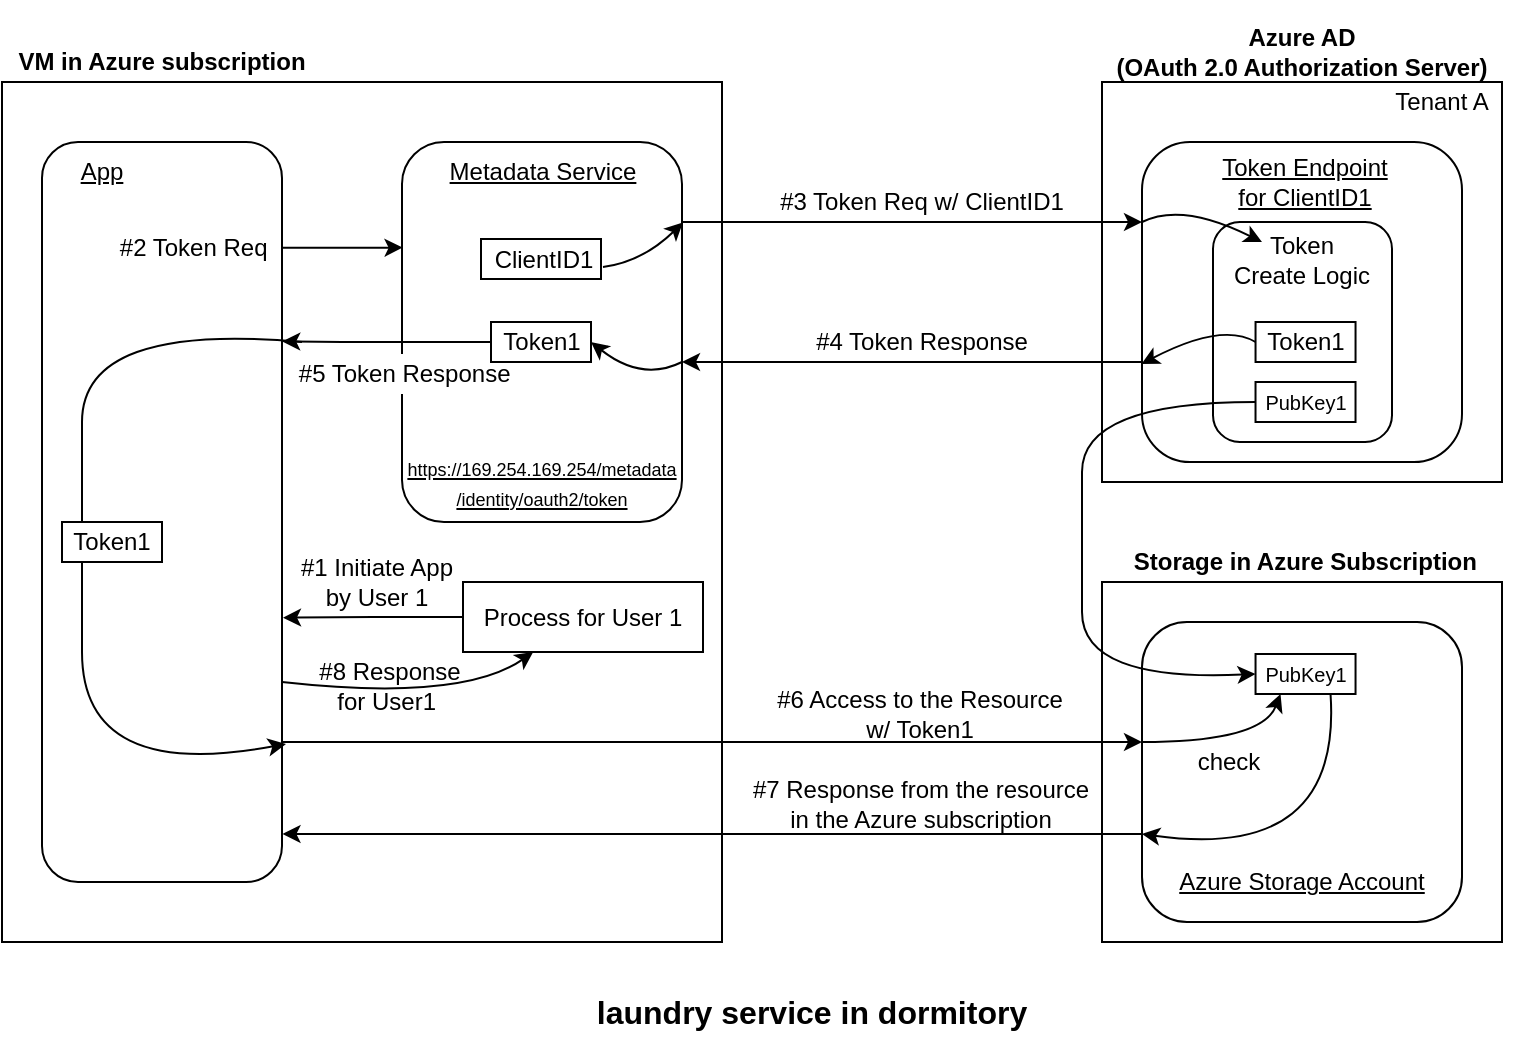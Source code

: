 <mxfile version="20.2.7" type="github">
  <diagram id="--nqma7Hxtt_wLqLNTel" name="Page-1">
    <mxGraphModel dx="1640" dy="922" grid="1" gridSize="10" guides="1" tooltips="1" connect="1" arrows="1" fold="1" page="1" pageScale="1" pageWidth="827" pageHeight="1169" math="0" shadow="0">
      <root>
        <mxCell id="0" />
        <mxCell id="1" parent="0" />
        <mxCell id="2p3ya99PdbGUZq53EWPI-1" value="" style="rounded=0;whiteSpace=wrap;html=1;" parent="1" vertex="1">
          <mxGeometry x="50" y="150" width="360" height="430" as="geometry" />
        </mxCell>
        <mxCell id="cbdDKb6Eu_nVLLMf66wY-12" style="edgeStyle=orthogonalEdgeStyle;rounded=0;orthogonalLoop=1;jettySize=auto;html=1;exitX=0.996;exitY=0.216;exitDx=0;exitDy=0;exitPerimeter=0;entryX=0.002;entryY=0.42;entryDx=0;entryDy=0;entryPerimeter=0;" parent="1" edge="1">
          <mxGeometry relative="1" as="geometry">
            <mxPoint x="189.52" y="232.92" as="sourcePoint" />
            <mxPoint x="250.28" y="232.8" as="targetPoint" />
            <Array as="points">
              <mxPoint x="240" y="233" />
              <mxPoint x="240" y="233" />
            </Array>
          </mxGeometry>
        </mxCell>
        <mxCell id="2p3ya99PdbGUZq53EWPI-2" value="" style="rounded=1;whiteSpace=wrap;html=1;" parent="1" vertex="1">
          <mxGeometry x="70" y="180" width="120" height="370" as="geometry" />
        </mxCell>
        <mxCell id="2p3ya99PdbGUZq53EWPI-3" value="App" style="text;html=1;strokeColor=none;fillColor=none;align=center;verticalAlign=middle;whiteSpace=wrap;rounded=0;fontStyle=4" parent="1" vertex="1">
          <mxGeometry x="80" y="185" width="40" height="20" as="geometry" />
        </mxCell>
        <mxCell id="2p3ya99PdbGUZq53EWPI-14" value="VM in Azure subscription" style="text;html=1;strokeColor=none;fillColor=none;align=center;verticalAlign=middle;whiteSpace=wrap;rounded=0;fontStyle=1" parent="1" vertex="1">
          <mxGeometry x="50" y="130" width="160" height="20" as="geometry" />
        </mxCell>
        <mxCell id="2p3ya99PdbGUZq53EWPI-17" value="" style="rounded=0;whiteSpace=wrap;html=1;" parent="1" vertex="1">
          <mxGeometry x="600" y="150" width="200" height="200" as="geometry" />
        </mxCell>
        <mxCell id="2p3ya99PdbGUZq53EWPI-18" value="Azure AD &lt;br&gt;(OAuth 2.0 Authorization Server)" style="text;html=1;strokeColor=none;fillColor=none;align=center;verticalAlign=middle;whiteSpace=wrap;rounded=0;fontStyle=1" parent="1" vertex="1">
          <mxGeometry x="600" y="120" width="200" height="30" as="geometry" />
        </mxCell>
        <mxCell id="2p3ya99PdbGUZq53EWPI-30" style="edgeStyle=orthogonalEdgeStyle;rounded=0;orthogonalLoop=1;jettySize=auto;html=1;exitX=0;exitY=0.75;exitDx=0;exitDy=0;" parent="1" source="2p3ya99PdbGUZq53EWPI-19" edge="1">
          <mxGeometry relative="1" as="geometry">
            <Array as="points">
              <mxPoint x="620" y="290" />
            </Array>
            <mxPoint x="390" y="290" as="targetPoint" />
          </mxGeometry>
        </mxCell>
        <mxCell id="2p3ya99PdbGUZq53EWPI-19" value="" style="rounded=1;whiteSpace=wrap;html=1;" parent="1" vertex="1">
          <mxGeometry x="620" y="180" width="160" height="160" as="geometry" />
        </mxCell>
        <mxCell id="2p3ya99PdbGUZq53EWPI-23" value="Token Endpoint &lt;br&gt;for ClientID1" style="text;html=1;strokeColor=none;fillColor=none;align=center;verticalAlign=middle;whiteSpace=wrap;rounded=0;fontStyle=4" parent="1" vertex="1">
          <mxGeometry x="641.26" y="185" width="121" height="30" as="geometry" />
        </mxCell>
        <mxCell id="2p3ya99PdbGUZq53EWPI-27" value="#4 Token Response" style="text;html=1;strokeColor=none;fillColor=none;align=center;verticalAlign=middle;whiteSpace=wrap;rounded=0;" parent="1" vertex="1">
          <mxGeometry x="430" y="270" width="160" height="20" as="geometry" />
        </mxCell>
        <mxCell id="2p3ya99PdbGUZq53EWPI-25" value="#3 Token Req w/ ClientID1" style="text;html=1;strokeColor=none;fillColor=none;align=center;verticalAlign=middle;whiteSpace=wrap;rounded=0;" parent="1" vertex="1">
          <mxGeometry x="430" y="200" width="160" height="20" as="geometry" />
        </mxCell>
        <mxCell id="2p3ya99PdbGUZq53EWPI-29" value="" style="endArrow=classic;html=1;rounded=0;entryX=0;entryY=0.25;entryDx=0;entryDy=0;" parent="1" target="2p3ya99PdbGUZq53EWPI-19" edge="1">
          <mxGeometry width="50" height="50" relative="1" as="geometry">
            <mxPoint x="390" y="220" as="sourcePoint" />
            <mxPoint x="520" y="330" as="targetPoint" />
          </mxGeometry>
        </mxCell>
        <mxCell id="2p3ya99PdbGUZq53EWPI-33" value="" style="rounded=0;whiteSpace=wrap;html=1;" parent="1" vertex="1">
          <mxGeometry x="600" y="400" width="200" height="180" as="geometry" />
        </mxCell>
        <mxCell id="2p3ya99PdbGUZq53EWPI-34" value="&amp;nbsp;Storage in Azure Subscription" style="text;html=1;strokeColor=none;fillColor=none;align=center;verticalAlign=middle;whiteSpace=wrap;rounded=0;fontStyle=1" parent="1" vertex="1">
          <mxGeometry x="605" y="380" width="190" height="20" as="geometry" />
        </mxCell>
        <mxCell id="2p3ya99PdbGUZq53EWPI-37" value="#6 Access to the Resource&lt;br&gt;w/ Token1" style="text;html=1;strokeColor=none;fillColor=none;align=center;verticalAlign=middle;whiteSpace=wrap;rounded=0;" parent="1" vertex="1">
          <mxGeometry x="429.01" y="451" width="160" height="30" as="geometry" />
        </mxCell>
        <mxCell id="2p3ya99PdbGUZq53EWPI-42" value="Tenant A" style="text;html=1;strokeColor=none;fillColor=none;align=center;verticalAlign=middle;whiteSpace=wrap;rounded=0;" parent="1" vertex="1">
          <mxGeometry x="740" y="150" width="60" height="20" as="geometry" />
        </mxCell>
        <mxCell id="2p3ya99PdbGUZq53EWPI-55" value="#7 Response from the resource in the Azure subscription" style="text;html=1;strokeColor=none;fillColor=none;align=center;verticalAlign=middle;whiteSpace=wrap;rounded=0;" parent="1" vertex="1">
          <mxGeometry x="419.51" y="496" width="179.01" height="30" as="geometry" />
        </mxCell>
        <mxCell id="2p3ya99PdbGUZq53EWPI-70" value="" style="curved=1;endArrow=classic;html=1;rounded=0;" parent="1" edge="1">
          <mxGeometry width="50" height="50" relative="1" as="geometry">
            <mxPoint x="200" y="280" as="sourcePoint" />
            <mxPoint x="192" y="481" as="targetPoint" />
            <Array as="points">
              <mxPoint x="90" y="270" />
              <mxPoint x="90" y="370" />
              <mxPoint x="90" y="500" />
            </Array>
          </mxGeometry>
        </mxCell>
        <mxCell id="2p3ya99PdbGUZq53EWPI-73" value="" style="rounded=1;whiteSpace=wrap;html=1;" parent="1" vertex="1">
          <mxGeometry x="620" y="420" width="160" height="150" as="geometry" />
        </mxCell>
        <mxCell id="2p3ya99PdbGUZq53EWPI-74" value="Azure Storage Account" style="text;html=1;strokeColor=none;fillColor=none;align=center;verticalAlign=middle;whiteSpace=wrap;rounded=0;fontStyle=4" parent="1" vertex="1">
          <mxGeometry x="620" y="540" width="160" height="20" as="geometry" />
        </mxCell>
        <mxCell id="2p3ya99PdbGUZq53EWPI-62" style="edgeStyle=orthogonalEdgeStyle;rounded=0;orthogonalLoop=1;jettySize=auto;html=1;endArrow=classic;endFill=1;" parent="1" edge="1">
          <mxGeometry relative="1" as="geometry">
            <mxPoint x="190" y="480" as="sourcePoint" />
            <mxPoint x="620" y="480" as="targetPoint" />
          </mxGeometry>
        </mxCell>
        <mxCell id="2p3ya99PdbGUZq53EWPI-79" value="" style="rounded=1;whiteSpace=wrap;html=1;" parent="1" vertex="1">
          <mxGeometry x="655.5" y="220" width="89.5" height="110" as="geometry" />
        </mxCell>
        <mxCell id="2p3ya99PdbGUZq53EWPI-80" value="Token&lt;br&gt;Create Logic" style="text;html=1;strokeColor=none;fillColor=none;align=center;verticalAlign=middle;whiteSpace=wrap;rounded=0;" parent="1" vertex="1">
          <mxGeometry x="657" y="221" width="85.99" height="35" as="geometry" />
        </mxCell>
        <mxCell id="2p3ya99PdbGUZq53EWPI-38" value="" style="rounded=0;whiteSpace=wrap;html=1;" parent="1" vertex="1">
          <mxGeometry x="676.77" y="270" width="50" height="20" as="geometry" />
        </mxCell>
        <mxCell id="2p3ya99PdbGUZq53EWPI-39" value="Token1" style="text;html=1;strokeColor=none;fillColor=none;align=center;verticalAlign=middle;whiteSpace=wrap;rounded=0;" parent="1" vertex="1">
          <mxGeometry x="676.77" y="270" width="50" height="20" as="geometry" />
        </mxCell>
        <mxCell id="2p3ya99PdbGUZq53EWPI-84" value="" style="curved=1;endArrow=classic;html=1;rounded=0;exitX=0;exitY=0.5;exitDx=0;exitDy=0;entryX=-0.002;entryY=0.694;entryDx=0;entryDy=0;entryPerimeter=0;" parent="1" source="2p3ya99PdbGUZq53EWPI-39" target="2p3ya99PdbGUZq53EWPI-19" edge="1">
          <mxGeometry width="50" height="50" relative="1" as="geometry">
            <mxPoint x="660" y="334" as="sourcePoint" />
            <mxPoint x="802" y="339" as="targetPoint" />
            <Array as="points">
              <mxPoint x="660" y="270" />
            </Array>
          </mxGeometry>
        </mxCell>
        <mxCell id="2p3ya99PdbGUZq53EWPI-86" value="" style="curved=1;endArrow=classic;html=1;rounded=0;exitX=0.75;exitY=0;exitDx=0;exitDy=0;" parent="1" edge="1">
          <mxGeometry width="50" height="50" relative="1" as="geometry">
            <mxPoint x="620" y="220" as="sourcePoint" />
            <mxPoint x="680" y="230" as="targetPoint" />
            <Array as="points">
              <mxPoint x="640" y="210" />
            </Array>
          </mxGeometry>
        </mxCell>
        <mxCell id="cbdDKb6Eu_nVLLMf66wY-11" style="edgeStyle=orthogonalEdgeStyle;rounded=0;orthogonalLoop=1;jettySize=auto;html=1;exitX=0;exitY=0.5;exitDx=0;exitDy=0;entryX=1;entryY=0.686;entryDx=0;entryDy=0;entryPerimeter=0;" parent="1" source="2p3ya99PdbGUZq53EWPI-88" edge="1">
          <mxGeometry relative="1" as="geometry">
            <mxPoint x="190.5" y="417.82" as="targetPoint" />
          </mxGeometry>
        </mxCell>
        <mxCell id="2p3ya99PdbGUZq53EWPI-88" value="" style="rounded=0;whiteSpace=wrap;html=1;" parent="1" vertex="1">
          <mxGeometry x="280.5" y="400" width="120" height="35" as="geometry" />
        </mxCell>
        <mxCell id="2p3ya99PdbGUZq53EWPI-89" value="Process for User 1" style="text;html=1;strokeColor=none;fillColor=none;align=center;verticalAlign=middle;whiteSpace=wrap;rounded=0;" parent="1" vertex="1">
          <mxGeometry x="287" y="407.5" width="107" height="20" as="geometry" />
        </mxCell>
        <mxCell id="2p3ya99PdbGUZq53EWPI-96" value="#1 Initiate App &lt;br&gt;by User 1" style="text;html=1;strokeColor=none;fillColor=none;align=center;verticalAlign=middle;whiteSpace=wrap;rounded=0;" parent="1" vertex="1">
          <mxGeometry x="185" y="380" width="105" height="40" as="geometry" />
        </mxCell>
        <mxCell id="2p3ya99PdbGUZq53EWPI-97" value="#8 Response for User1&amp;nbsp;" style="text;html=1;strokeColor=none;fillColor=none;align=center;verticalAlign=middle;whiteSpace=wrap;rounded=0;" parent="1" vertex="1">
          <mxGeometry x="199.5" y="432" width="87.5" height="40" as="geometry" />
        </mxCell>
        <mxCell id="2p3ya99PdbGUZq53EWPI-101" value="" style="curved=1;endArrow=classic;html=1;rounded=0;" parent="1" target="2p3ya99PdbGUZq53EWPI-88" edge="1">
          <mxGeometry width="50" height="50" relative="1" as="geometry">
            <mxPoint x="190" y="450" as="sourcePoint" />
            <mxPoint x="335" y="436" as="targetPoint" />
            <Array as="points">
              <mxPoint x="280" y="460" />
            </Array>
          </mxGeometry>
        </mxCell>
        <mxCell id="2p3ya99PdbGUZq53EWPI-104" value="&lt;font style=&quot;&quot;&gt;&lt;span style=&quot;font-size: 16px;&quot;&gt;laundry service in dormitory&lt;br&gt;&lt;/span&gt;&lt;/font&gt;" style="text;html=1;strokeColor=none;fillColor=none;align=center;verticalAlign=middle;whiteSpace=wrap;rounded=0;fontStyle=1;strokeWidth=1;" parent="1" vertex="1">
          <mxGeometry x="280" y="600" width="350" height="30" as="geometry" />
        </mxCell>
        <mxCell id="rZW8x_b_ALL_j7njvFHM-3" value="" style="rounded=0;whiteSpace=wrap;html=1;" parent="1" vertex="1">
          <mxGeometry x="676.76" y="300" width="50" height="20" as="geometry" />
        </mxCell>
        <mxCell id="rZW8x_b_ALL_j7njvFHM-4" value="&lt;font style=&quot;font-size: 10px;&quot;&gt;PubKey1&lt;/font&gt;" style="text;html=1;strokeColor=none;fillColor=none;align=center;verticalAlign=middle;whiteSpace=wrap;rounded=0;" parent="1" vertex="1">
          <mxGeometry x="676.76" y="300" width="50" height="20" as="geometry" />
        </mxCell>
        <mxCell id="rZW8x_b_ALL_j7njvFHM-5" value="" style="rounded=0;whiteSpace=wrap;html=1;" parent="1" vertex="1">
          <mxGeometry x="676.77" y="436" width="50" height="20" as="geometry" />
        </mxCell>
        <mxCell id="rZW8x_b_ALL_j7njvFHM-6" value="&lt;font style=&quot;font-size: 10px;&quot;&gt;PubKey1&lt;/font&gt;" style="text;html=1;strokeColor=none;fillColor=none;align=center;verticalAlign=middle;whiteSpace=wrap;rounded=0;" parent="1" vertex="1">
          <mxGeometry x="676.77" y="436" width="50" height="20" as="geometry" />
        </mxCell>
        <mxCell id="rZW8x_b_ALL_j7njvFHM-7" value="" style="curved=1;endArrow=classic;html=1;rounded=0;exitX=0;exitY=0.5;exitDx=0;exitDy=0;entryX=0;entryY=0.5;entryDx=0;entryDy=0;" parent="1" source="rZW8x_b_ALL_j7njvFHM-4" target="rZW8x_b_ALL_j7njvFHM-6" edge="1">
          <mxGeometry width="50" height="50" relative="1" as="geometry">
            <mxPoint x="703.49" y="325" as="sourcePoint" />
            <mxPoint x="520" y="360" as="targetPoint" />
            <Array as="points">
              <mxPoint x="590" y="310" />
              <mxPoint x="590" y="380" />
              <mxPoint x="590" y="450" />
            </Array>
          </mxGeometry>
        </mxCell>
        <mxCell id="rZW8x_b_ALL_j7njvFHM-10" value="" style="curved=1;endArrow=classic;html=1;rounded=0;entryX=0.25;entryY=1;entryDx=0;entryDy=0;" parent="1" target="rZW8x_b_ALL_j7njvFHM-6" edge="1">
          <mxGeometry width="50" height="50" relative="1" as="geometry">
            <mxPoint x="620" y="480" as="sourcePoint" />
            <mxPoint x="650" y="489" as="targetPoint" />
            <Array as="points">
              <mxPoint x="680" y="480" />
            </Array>
          </mxGeometry>
        </mxCell>
        <mxCell id="rZW8x_b_ALL_j7njvFHM-13" value="" style="curved=1;endArrow=classic;html=1;rounded=0;exitX=0.75;exitY=1;exitDx=0;exitDy=0;" parent="1" source="rZW8x_b_ALL_j7njvFHM-6" edge="1">
          <mxGeometry width="50" height="50" relative="1" as="geometry">
            <mxPoint x="664" y="456" as="sourcePoint" />
            <mxPoint x="620" y="526" as="targetPoint" />
            <Array as="points">
              <mxPoint x="720" y="540" />
            </Array>
          </mxGeometry>
        </mxCell>
        <mxCell id="rZW8x_b_ALL_j7njvFHM-14" value="check" style="text;html=1;strokeColor=none;fillColor=none;align=center;verticalAlign=middle;whiteSpace=wrap;rounded=0;" parent="1" vertex="1">
          <mxGeometry x="636.75" y="478.5" width="52.5" height="23" as="geometry" />
        </mxCell>
        <mxCell id="cbdDKb6Eu_nVLLMf66wY-2" value="" style="rounded=1;whiteSpace=wrap;html=1;" parent="1" vertex="1">
          <mxGeometry x="250" y="180" width="140" height="190" as="geometry" />
        </mxCell>
        <mxCell id="cbdDKb6Eu_nVLLMf66wY-3" value="Metadata Service" style="text;html=1;strokeColor=none;fillColor=none;align=center;verticalAlign=middle;whiteSpace=wrap;rounded=0;fontStyle=4" parent="1" vertex="1">
          <mxGeometry x="267.5" y="185" width="105" height="20" as="geometry" />
        </mxCell>
        <mxCell id="cbdDKb6Eu_nVLLMf66wY-4" value="&lt;font style=&quot;font-size: 9px;&quot;&gt;https://169.254.169.254/metadata&lt;br&gt;/identity/oauth2/token&lt;/font&gt;" style="text;html=1;strokeColor=none;fillColor=none;align=center;verticalAlign=middle;whiteSpace=wrap;rounded=0;fontStyle=4" parent="1" vertex="1">
          <mxGeometry x="249.5" y="330" width="140" height="40" as="geometry" />
        </mxCell>
        <mxCell id="cbdDKb6Eu_nVLLMf66wY-5" value="" style="endArrow=classic;html=1;rounded=0;" parent="1" edge="1">
          <mxGeometry width="50" height="50" relative="1" as="geometry">
            <mxPoint x="620" y="526" as="sourcePoint" />
            <mxPoint x="190.25" y="526" as="targetPoint" />
          </mxGeometry>
        </mxCell>
        <mxCell id="2p3ya99PdbGUZq53EWPI-50" value="" style="rounded=0;whiteSpace=wrap;html=1;" parent="1" vertex="1">
          <mxGeometry x="289.5" y="228.5" width="60" height="20" as="geometry" />
        </mxCell>
        <mxCell id="2p3ya99PdbGUZq53EWPI-51" value="ClientID1" style="text;html=1;strokeColor=none;fillColor=none;align=center;verticalAlign=middle;whiteSpace=wrap;rounded=0;" parent="1" vertex="1">
          <mxGeometry x="290.5" y="228.5" width="60" height="20" as="geometry" />
        </mxCell>
        <mxCell id="cbdDKb6Eu_nVLLMf66wY-14" style="edgeStyle=orthogonalEdgeStyle;rounded=0;orthogonalLoop=1;jettySize=auto;html=1;exitX=0;exitY=0.75;exitDx=0;exitDy=0;entryX=1.001;entryY=0.283;entryDx=0;entryDy=0;entryPerimeter=0;" parent="1" edge="1">
          <mxGeometry relative="1" as="geometry">
            <mxPoint x="294.5" y="280" as="sourcePoint" />
            <mxPoint x="190.12" y="279.71" as="targetPoint" />
            <Array as="points">
              <mxPoint x="220" y="280" />
              <mxPoint x="220" y="280" />
            </Array>
          </mxGeometry>
        </mxCell>
        <mxCell id="2p3ya99PdbGUZq53EWPI-68" value="" style="curved=1;endArrow=classic;html=1;rounded=0;entryX=1.003;entryY=0.212;entryDx=0;entryDy=0;entryPerimeter=0;" parent="1" target="cbdDKb6Eu_nVLLMf66wY-2" edge="1">
          <mxGeometry width="50" height="50" relative="1" as="geometry">
            <mxPoint x="350.5" y="242.5" as="sourcePoint" />
            <mxPoint x="410.5" y="200" as="targetPoint" />
            <Array as="points">
              <mxPoint x="370" y="240" />
            </Array>
          </mxGeometry>
        </mxCell>
        <mxCell id="cbdDKb6Eu_nVLLMf66wY-13" value="#2 Token Req&amp;nbsp;" style="text;html=1;strokeColor=none;fillColor=none;align=center;verticalAlign=middle;whiteSpace=wrap;rounded=0;" parent="1" vertex="1">
          <mxGeometry x="105" y="215" width="85" height="36" as="geometry" />
        </mxCell>
        <mxCell id="cbdDKb6Eu_nVLLMf66wY-15" value="#5 Token Response&amp;nbsp;" style="text;html=1;strokeColor=none;fillColor=default;align=center;verticalAlign=middle;whiteSpace=wrap;rounded=0;" parent="1" vertex="1">
          <mxGeometry x="192" y="286" width="122" height="20" as="geometry" />
        </mxCell>
        <mxCell id="2p3ya99PdbGUZq53EWPI-40" value="" style="rounded=0;whiteSpace=wrap;html=1;" parent="1" vertex="1">
          <mxGeometry x="294.5" y="270" width="50" height="20" as="geometry" />
        </mxCell>
        <mxCell id="2p3ya99PdbGUZq53EWPI-41" value="Token1" style="text;html=1;strokeColor=none;fillColor=none;align=center;verticalAlign=middle;whiteSpace=wrap;rounded=0;" parent="1" vertex="1">
          <mxGeometry x="294.5" y="270" width="50" height="20" as="geometry" />
        </mxCell>
        <mxCell id="2p3ya99PdbGUZq53EWPI-69" value="" style="curved=1;endArrow=classic;html=1;rounded=0;entryX=1;entryY=0.5;entryDx=0;entryDy=0;" parent="1" target="2p3ya99PdbGUZq53EWPI-41" edge="1">
          <mxGeometry width="50" height="50" relative="1" as="geometry">
            <mxPoint x="390" y="290" as="sourcePoint" />
            <mxPoint x="429" y="125" as="targetPoint" />
            <Array as="points">
              <mxPoint x="370" y="300" />
            </Array>
          </mxGeometry>
        </mxCell>
        <mxCell id="cbdDKb6Eu_nVLLMf66wY-17" value="" style="rounded=0;whiteSpace=wrap;html=1;" parent="1" vertex="1">
          <mxGeometry x="80" y="370" width="50" height="20" as="geometry" />
        </mxCell>
        <mxCell id="cbdDKb6Eu_nVLLMf66wY-18" value="Token1" style="text;html=1;strokeColor=none;fillColor=none;align=center;verticalAlign=middle;whiteSpace=wrap;rounded=0;" parent="1" vertex="1">
          <mxGeometry x="80" y="370" width="50" height="20" as="geometry" />
        </mxCell>
        <mxCell id="GKuWCVsZC3AvScamhLL6-3" value="" style="shape=image;verticalLabelPosition=bottom;labelBackgroundColor=default;verticalAlign=top;aspect=fixed;imageAspect=0;image=https://1.bp.blogspot.com/-bAOIfmOoIvI/VY4WmqzWeVI/AAAAAAAAusA/wpJ8Jc1VgZ0/s400/job_kanrinin.png;" parent="1" vertex="1">
          <mxGeometry x="294.5" y="205" width="127.88" height="111.25" as="geometry" />
        </mxCell>
        <mxCell id="GKuWCVsZC3AvScamhLL6-5" value="" style="shape=image;verticalLabelPosition=bottom;labelBackgroundColor=default;verticalAlign=top;aspect=fixed;imageAspect=0;image=https://3.bp.blogspot.com/-N5-m3lUqI3s/Urlmh_XEuFI/AAAAAAAAcG8/52MByZBegbw/s400/coin_laundry.png;" parent="1" vertex="1">
          <mxGeometry x="609.99" y="414.9" width="180" height="160.2" as="geometry" />
        </mxCell>
        <mxCell id="GKuWCVsZC3AvScamhLL6-1" value="" style="shape=image;verticalLabelPosition=bottom;labelBackgroundColor=default;verticalAlign=top;aspect=fixed;imageAspect=0;image=https://3.bp.blogspot.com/-RVJKP2Uo4dc/Wp94HD7Y8sI/AAAAAAABKq0/R9aeQdDvQagyJB35mHG_LXIkZq_twBZSwCLcBGAs/s400/kouji_maintenance.png;" parent="1" vertex="1">
          <mxGeometry x="538.74" y="306.62" width="116.76" height="116.76" as="geometry" />
        </mxCell>
        <mxCell id="GKuWCVsZC3AvScamhLL6-9" value="" style="shape=image;verticalLabelPosition=bottom;labelBackgroundColor=default;verticalAlign=top;aspect=fixed;imageAspect=0;image=https://2.bp.blogspot.com/-4g1YNkXOp7M/VozfLNjbVzI/AAAAAAAA2hg/Q8TpEWeODhw/s400/kaisya_uketsuke_woman.png;" parent="1" vertex="1">
          <mxGeometry x="689.25" y="202.3" width="126" height="137.7" as="geometry" />
        </mxCell>
        <mxCell id="GKuWCVsZC3AvScamhLL6-10" value="" style="shape=image;verticalLabelPosition=bottom;labelBackgroundColor=default;verticalAlign=top;aspect=fixed;imageAspect=0;image=https://4.bp.blogspot.com/-Ife4UyJMcKk/XAY5_dw8j0I/AAAAAAABQgg/zWFTiubCd18-XCgoiZ0l2nno0NaPSfjuACLcBGAs/s400/money_coin_case.png;" parent="1" vertex="1">
          <mxGeometry x="458.73" y="231.14" width="80.01" height="80.01" as="geometry" />
        </mxCell>
        <mxCell id="GKuWCVsZC3AvScamhLL6-13" value="" style="shape=image;verticalLabelPosition=bottom;labelBackgroundColor=default;verticalAlign=top;aspect=fixed;imageAspect=0;image=https://4.bp.blogspot.com/-dTlkBldkLKk/Ws2wFOTXc4I/AAAAAAABLaY/hvoaK6JB_ToaMJbpRB8s90E2zDXltDaDACLcBGAs/s400/smartphone_neru_schoolboy.png;direction=east;" parent="1" vertex="1">
          <mxGeometry x="290.5" y="394.81" width="142.51" height="101.19" as="geometry" />
        </mxCell>
        <mxCell id="GKuWCVsZC3AvScamhLL6-15" value="" style="shape=image;verticalLabelPosition=bottom;labelBackgroundColor=default;verticalAlign=top;aspect=fixed;imageAspect=0;image=https://3.bp.blogspot.com/-r49EiuJfyuM/XBRfDu-gOCI/AAAAAAABQ2A/vWaPXTCcLeAGYS3wU4fI8fUJ4dwWEul8ACLcBGAs/s500/job_kaji_daikou_man.png;" parent="1" vertex="1">
          <mxGeometry x="105" y="448" width="165" height="136.95" as="geometry" />
        </mxCell>
        <mxCell id="GKuWCVsZC3AvScamhLL6-11" value="" style="shape=image;verticalLabelPosition=bottom;labelBackgroundColor=default;verticalAlign=top;aspect=fixed;imageAspect=0;image=https://4.bp.blogspot.com/-Ife4UyJMcKk/XAY5_dw8j0I/AAAAAAABQgg/zWFTiubCd18-XCgoiZ0l2nno0NaPSfjuACLcBGAs/s400/money_coin_case.png;" parent="1" vertex="1">
          <mxGeometry x="275" y="489.99" width="80.01" height="80.01" as="geometry" />
        </mxCell>
        <mxCell id="GKuWCVsZC3AvScamhLL6-14" value="" style="shape=image;verticalLabelPosition=bottom;labelBackgroundColor=default;verticalAlign=top;aspect=fixed;imageAspect=0;image=https://4.bp.blogspot.com/-GqNabXK98EU/W8hD_ZTDjbI/AAAAAAABPhQ/_tyvovd17H0UUsrmoODHJ_UTaQsqtC0EQCLcBGAs/s400/sentaku_kago.png;" parent="1" vertex="1">
          <mxGeometry x="190" y="496" width="85" height="85" as="geometry" />
        </mxCell>
        <mxCell id="GKuWCVsZC3AvScamhLL6-21" value="" style="shape=image;verticalLabelPosition=bottom;labelBackgroundColor=default;verticalAlign=top;aspect=fixed;imageAspect=0;image=https://3.bp.blogspot.com/-r49EiuJfyuM/XBRfDu-gOCI/AAAAAAABQ2A/vWaPXTCcLeAGYS3wU4fI8fUJ4dwWEul8ACLcBGAs/s500/job_kaji_daikou_man.png;" parent="1" vertex="1">
          <mxGeometry x="85" y="231.14" width="165" height="136.95" as="geometry" />
        </mxCell>
        <mxCell id="qaNlDZlC63_MtE3ABzGw-1" value="" style="shape=image;verticalLabelPosition=bottom;labelBackgroundColor=default;verticalAlign=top;aspect=fixed;imageAspect=0;image=https://2.bp.blogspot.com/-JuPqjrzjihk/Vw8i-V2cLHI/AAAAAAAA5v4/P79c0h5HFt4Z4HTmfvY5fPgsufkimIECQCLcB/s400/building_school_gakuseiryou.png;" parent="1" vertex="1">
          <mxGeometry x="355.01" y="109.44" width="83.76" height="90.56" as="geometry" />
        </mxCell>
      </root>
    </mxGraphModel>
  </diagram>
</mxfile>
